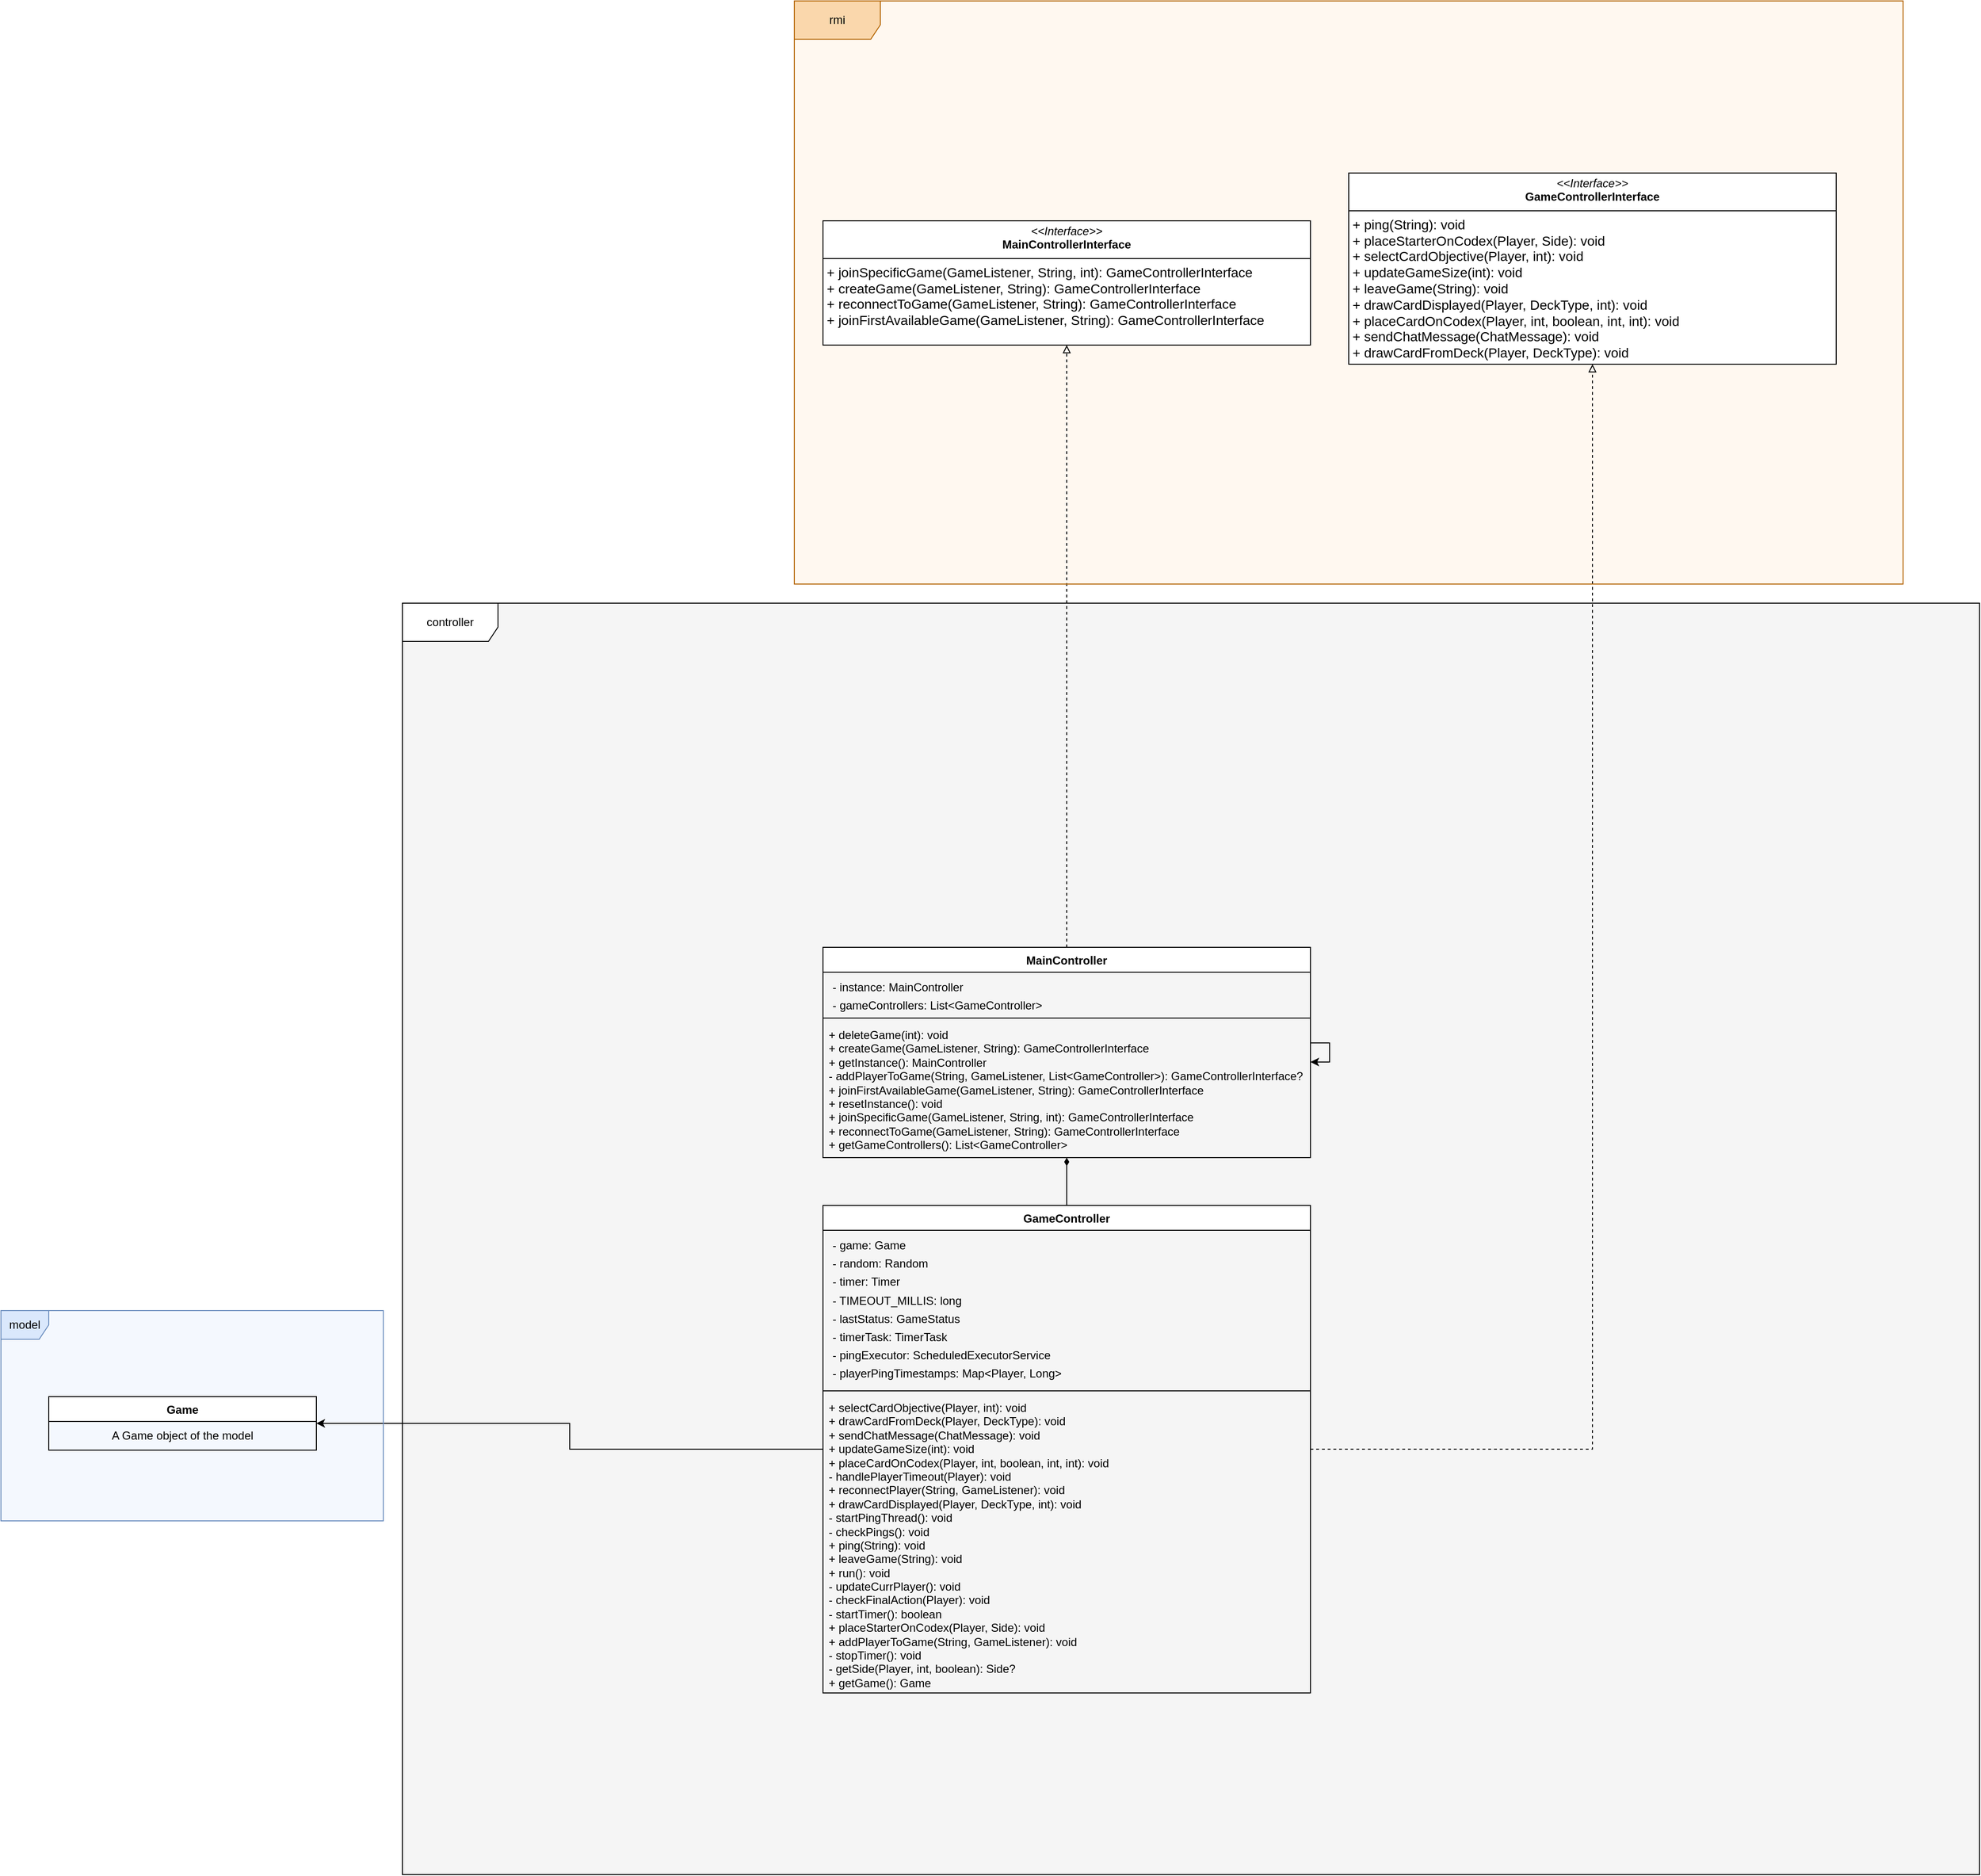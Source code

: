 <mxfile version="24.6.1" type="device">
  <diagram name="Page-1" id="c4acf3e9-155e-7222-9cf6-157b1a14988f">
    <mxGraphModel dx="2474" dy="1196" grid="1" gridSize="10" guides="1" tooltips="1" connect="1" arrows="1" fold="1" page="0" pageScale="1" pageWidth="850" pageHeight="1100" background="none" math="0" shadow="0">
      <root>
        <mxCell id="0" />
        <mxCell id="1" parent="0" />
        <mxCell id="IGM433AOXhhKyrPZlCMT-3" value="" style="rounded=0;whiteSpace=wrap;html=1;opacity=30;fillColor=#dae8fc;strokeColor=#6c8ebf;" parent="1" vertex="1">
          <mxGeometry x="-60" y="1600" width="400" height="220" as="geometry" />
        </mxCell>
        <mxCell id="IGM433AOXhhKyrPZlCMT-1" value="" style="rounded=0;whiteSpace=wrap;html=1;fillColor=#ffe6cc;strokeColor=#d79b00;opacity=30;" parent="1" vertex="1">
          <mxGeometry x="770" y="230" width="1160" height="610" as="geometry" />
        </mxCell>
        <mxCell id="wVd6VwsT4X-iDCgez-aS-33" value="" style="rounded=0;whiteSpace=wrap;html=1;fillColor=#f5f5f5;fontColor=#333333;strokeColor=#666666;" parent="1" vertex="1">
          <mxGeometry x="360" y="860" width="1650" height="1330" as="geometry" />
        </mxCell>
        <mxCell id="wVd6VwsT4X-iDCgez-aS-29" style="edgeStyle=orthogonalEdgeStyle;rounded=0;orthogonalLoop=1;jettySize=auto;html=1;endArrow=block;endFill=0;dashed=1;entryX=0.5;entryY=1;entryDx=0;entryDy=0;" parent="1" source="wVd6VwsT4X-iDCgez-aS-14" target="wVd6VwsT4X-iDCgez-aS-31" edge="1">
          <mxGeometry relative="1" as="geometry">
            <mxPoint x="1055" y="1100" as="targetPoint" />
          </mxGeometry>
        </mxCell>
        <mxCell id="wVd6VwsT4X-iDCgez-aS-14" value="&lt;b&gt;MainController&lt;/b&gt;" style="swimlane;fontStyle=1;align=center;verticalAlign=top;childLayout=stackLayout;horizontal=1;startSize=26;horizontalStack=0;resizeParent=1;resizeParentMax=0;resizeLast=0;collapsible=1;marginBottom=0;whiteSpace=wrap;html=1;" parent="1" vertex="1">
          <mxGeometry x="800" y="1220" width="510" height="220" as="geometry" />
        </mxCell>
        <mxCell id="wVd6VwsT4X-iDCgez-aS-15" value="&lt;p style=&quot;margin:0 0 0 4px;line-height:1.6;&quot;&gt;- instance: MainController&lt;br&gt;- gameControllers: List&amp;lt;GameController&amp;gt;&lt;/p&gt;" style="text;strokeColor=none;fillColor=none;align=left;verticalAlign=top;spacingLeft=4;spacingRight=4;overflow=hidden;rotatable=0;points=[[0,0.5],[1,0.5]];portConstraint=eastwest;whiteSpace=wrap;html=1;" parent="wVd6VwsT4X-iDCgez-aS-14" vertex="1">
          <mxGeometry y="26" width="510" height="44" as="geometry" />
        </mxCell>
        <mxCell id="wVd6VwsT4X-iDCgez-aS-16" value="" style="line;strokeWidth=1;fillColor=none;align=left;verticalAlign=middle;spacingTop=-1;spacingLeft=3;spacingRight=3;rotatable=0;labelPosition=right;points=[];portConstraint=eastwest;strokeColor=inherit;" parent="wVd6VwsT4X-iDCgez-aS-14" vertex="1">
          <mxGeometry y="70" width="510" height="8" as="geometry" />
        </mxCell>
        <mxCell id="wVd6VwsT4X-iDCgez-aS-17" value="+ deleteGame(int): void&lt;br&gt;+ createGame(GameListener, String): GameControllerInterface&lt;br&gt;+ getInstance(): MainController&lt;br&gt;- addPlayerToGame(String, GameListener, List&amp;lt;GameController&amp;gt;): GameControllerInterface?&lt;br&gt;+ joinFirstAvailableGame(GameListener, String): GameControllerInterface&lt;br&gt;+ resetInstance(): void&lt;br&gt;+ joinSpecificGame(GameListener, String, int): GameControllerInterface&lt;br&gt;+ reconnectToGame(GameListener, String): GameControllerInterface&lt;br&gt;+ getGameControllers(): List&amp;lt;GameController&amp;gt;" style="text;strokeColor=none;fillColor=none;align=left;verticalAlign=top;spacingLeft=4;spacingRight=4;overflow=hidden;rotatable=0;points=[[0,0.5],[1,0.5]];portConstraint=eastwest;whiteSpace=wrap;html=1;" parent="wVd6VwsT4X-iDCgez-aS-14" vertex="1">
          <mxGeometry y="78" width="510" height="142" as="geometry" />
        </mxCell>
        <mxCell id="wVd6VwsT4X-iDCgez-aS-22" style="edgeStyle=orthogonalEdgeStyle;rounded=0;orthogonalLoop=1;jettySize=auto;html=1;endArrow=diamondThin;endFill=1;startArrow=none;startFill=0;" parent="1" source="wVd6VwsT4X-iDCgez-aS-18" target="wVd6VwsT4X-iDCgez-aS-14" edge="1">
          <mxGeometry relative="1" as="geometry" />
        </mxCell>
        <mxCell id="wVd6VwsT4X-iDCgez-aS-23" style="edgeStyle=orthogonalEdgeStyle;rounded=0;orthogonalLoop=1;jettySize=auto;html=1;" parent="1" source="wVd6VwsT4X-iDCgez-aS-18" target="wVd6VwsT4X-iDCgez-aS-24" edge="1">
          <mxGeometry relative="1" as="geometry">
            <mxPoint x="660" y="1745" as="targetPoint" />
          </mxGeometry>
        </mxCell>
        <mxCell id="wVd6VwsT4X-iDCgez-aS-32" style="edgeStyle=orthogonalEdgeStyle;rounded=0;orthogonalLoop=1;jettySize=auto;html=1;endArrow=block;endFill=0;dashed=1;" parent="1" source="wVd6VwsT4X-iDCgez-aS-18" target="wVd6VwsT4X-iDCgez-aS-30" edge="1">
          <mxGeometry relative="1" as="geometry" />
        </mxCell>
        <mxCell id="wVd6VwsT4X-iDCgez-aS-18" value="&lt;b&gt;GameController&lt;/b&gt;" style="swimlane;fontStyle=1;align=center;verticalAlign=top;childLayout=stackLayout;horizontal=1;startSize=26;horizontalStack=0;resizeParent=1;resizeParentMax=0;resizeLast=0;collapsible=1;marginBottom=0;whiteSpace=wrap;html=1;" parent="1" vertex="1">
          <mxGeometry x="800" y="1490" width="510" height="510" as="geometry" />
        </mxCell>
        <mxCell id="wVd6VwsT4X-iDCgez-aS-19" value="&lt;p style=&quot;margin:0 0 0 4px;line-height:1.6;&quot;&gt;- game: Game&lt;br&gt;- random: Random&lt;br&gt;- timer: Timer&lt;br&gt;- TIMEOUT_MILLIS: long&lt;br&gt;- lastStatus: GameStatus&lt;br&gt;- timerTask: TimerTask&lt;br&gt;- pingExecutor: ScheduledExecutorService&lt;br&gt;- playerPingTimestamps: Map&amp;lt;Player, Long&amp;gt;&lt;/p&gt;" style="text;strokeColor=none;fillColor=none;align=left;verticalAlign=top;spacingLeft=4;spacingRight=4;overflow=hidden;rotatable=0;points=[[0,0.5],[1,0.5]];portConstraint=eastwest;whiteSpace=wrap;html=1;" parent="wVd6VwsT4X-iDCgez-aS-18" vertex="1">
          <mxGeometry y="26" width="510" height="164" as="geometry" />
        </mxCell>
        <mxCell id="wVd6VwsT4X-iDCgez-aS-20" value="" style="line;strokeWidth=1;fillColor=none;align=left;verticalAlign=middle;spacingTop=-1;spacingLeft=3;spacingRight=3;rotatable=0;labelPosition=right;points=[];portConstraint=eastwest;strokeColor=inherit;" parent="wVd6VwsT4X-iDCgez-aS-18" vertex="1">
          <mxGeometry y="190" width="510" height="8" as="geometry" />
        </mxCell>
        <mxCell id="wVd6VwsT4X-iDCgez-aS-21" value="+ selectCardObjective(Player, int): void&lt;br&gt;+ drawCardFromDeck(Player, DeckType): void&lt;br&gt;+ sendChatMessage(ChatMessage): void&lt;br&gt;+ updateGameSize(int): void&lt;br&gt;+ placeCardOnCodex(Player, int, boolean, int, int): void&lt;br&gt;- handlePlayerTimeout(Player): void&lt;br&gt;+ reconnectPlayer(String, GameListener): void&lt;br&gt;+ drawCardDisplayed(Player, DeckType, int): void&lt;br&gt;- startPingThread(): void&lt;br&gt;- checkPings(): void&lt;br&gt;+ ping(String): void&lt;br&gt;+ leaveGame(String): void&lt;br&gt;+ run(): void&lt;br&gt;- updateCurrPlayer(): void&lt;br&gt;- checkFinalAction(Player): void&lt;br&gt;- startTimer(): boolean&lt;br&gt;+ placeStarterOnCodex(Player, Side): void&lt;br&gt;+ addPlayerToGame(String, GameListener): void&lt;br&gt;- stopTimer(): void&lt;br&gt;- getSide(Player, int, boolean): Side?&lt;br&gt;+ getGame(): Game" style="text;strokeColor=none;fillColor=none;align=left;verticalAlign=top;spacingLeft=4;spacingRight=4;overflow=hidden;rotatable=0;points=[[0,0.5],[1,0.5]];portConstraint=eastwest;whiteSpace=wrap;html=1;" parent="wVd6VwsT4X-iDCgez-aS-18" vertex="1">
          <mxGeometry y="198" width="510" height="312" as="geometry" />
        </mxCell>
        <mxCell id="wVd6VwsT4X-iDCgez-aS-24" value="Game" style="swimlane;fontStyle=1;align=center;verticalAlign=top;childLayout=stackLayout;horizontal=1;startSize=26;horizontalStack=0;resizeParent=1;resizeParentMax=0;resizeLast=0;collapsible=1;marginBottom=0;whiteSpace=wrap;html=1;" parent="1" vertex="1">
          <mxGeometry x="-10" y="1690" width="280" height="56" as="geometry" />
        </mxCell>
        <mxCell id="wVd6VwsT4X-iDCgez-aS-28" value="A Game object of the model" style="text;html=1;align=center;verticalAlign=middle;whiteSpace=wrap;rounded=0;" parent="wVd6VwsT4X-iDCgez-aS-24" vertex="1">
          <mxGeometry y="26" width="280" height="30" as="geometry" />
        </mxCell>
        <mxCell id="wVd6VwsT4X-iDCgez-aS-30" value="&lt;p style=&quot;margin:0px;margin-top:4px;text-align:center;&quot;&gt;&lt;i&gt;&amp;lt;&amp;lt;Interface&amp;gt;&amp;gt;&lt;/i&gt;&lt;br&gt;&lt;b&gt;GameControllerInterface&lt;/b&gt;&lt;/p&gt;&lt;hr size=&quot;1&quot; style=&quot;border-style:solid;&quot;&gt;&lt;p style=&quot;margin:0px;margin-left:4px;&quot;&gt;&lt;span style=&quot;font-size: 14px; text-wrap: nowrap;&quot;&gt;+ ping(String): void&lt;/span&gt;&lt;br style=&quot;font-size: 14px; text-wrap: nowrap;&quot;&gt;&lt;span style=&quot;font-size: 14px; text-wrap: nowrap;&quot;&gt;+ placeStarterOnCodex(Player, Side): void&lt;/span&gt;&lt;br style=&quot;font-size: 14px; text-wrap: nowrap;&quot;&gt;&lt;span style=&quot;font-size: 14px; text-wrap: nowrap;&quot;&gt;+ selectCardObjective(Player, int): void&lt;/span&gt;&lt;br style=&quot;font-size: 14px; text-wrap: nowrap;&quot;&gt;&lt;span style=&quot;font-size: 14px; text-wrap: nowrap;&quot;&gt;+ updateGameSize(int): void&lt;/span&gt;&lt;br style=&quot;font-size: 14px; text-wrap: nowrap;&quot;&gt;&lt;span style=&quot;font-size: 14px; text-wrap: nowrap;&quot;&gt;+ leaveGame(String): void&lt;/span&gt;&lt;br style=&quot;font-size: 14px; text-wrap: nowrap;&quot;&gt;&lt;span style=&quot;font-size: 14px; text-wrap: nowrap;&quot;&gt;+ drawCardDisplayed(Player, DeckType, int): void&lt;/span&gt;&lt;br style=&quot;font-size: 14px; text-wrap: nowrap;&quot;&gt;&lt;span style=&quot;font-size: 14px; text-wrap: nowrap;&quot;&gt;+ placeCardOnCodex(Player, int, boolean, int, int): void&lt;/span&gt;&lt;br style=&quot;font-size: 14px; text-wrap: nowrap;&quot;&gt;&lt;span style=&quot;font-size: 14px; text-wrap: nowrap;&quot;&gt;+ sendChatMessage(ChatMessage): void&lt;/span&gt;&lt;br style=&quot;font-size: 14px; text-wrap: nowrap;&quot;&gt;&lt;span style=&quot;font-size: 14px; text-wrap: nowrap;&quot;&gt;+ drawCardFromDeck(Player, DeckType): void&lt;/span&gt;&lt;br&gt;&lt;/p&gt;" style="verticalAlign=top;align=left;overflow=fill;html=1;whiteSpace=wrap;" parent="1" vertex="1">
          <mxGeometry x="1350" y="410" width="510" height="200" as="geometry" />
        </mxCell>
        <mxCell id="wVd6VwsT4X-iDCgez-aS-31" value="&lt;p style=&quot;margin:0px;margin-top:4px;text-align:center;&quot;&gt;&lt;i&gt;&amp;lt;&amp;lt;Interface&amp;gt;&amp;gt;&lt;/i&gt;&lt;br&gt;&lt;b&gt;MainControllerInterface&lt;/b&gt;&lt;/p&gt;&lt;hr size=&quot;1&quot; style=&quot;border-style:solid;&quot;&gt;&lt;p style=&quot;margin:0px;margin-left:4px;&quot;&gt;&lt;span style=&quot;font-size: 14px; text-wrap: nowrap; background-color: initial;&quot;&gt;+ joinSpecificGame(GameListener, String, int): GameControllerInterface&lt;/span&gt;&lt;br&gt;&lt;/p&gt;&lt;p style=&quot;margin:0px;margin-left:4px;&quot;&gt;&lt;span style=&quot;font-size: 14px; text-wrap: nowrap;&quot;&gt;+ createGame(GameListener, String): GameControllerInterface&lt;/span&gt;&lt;br style=&quot;font-size: 14px; text-wrap: nowrap;&quot;&gt;&lt;span style=&quot;font-size: 14px; text-wrap: nowrap;&quot;&gt;+ reconnectToGame(GameListener, String): GameControllerInterface&lt;/span&gt;&lt;br style=&quot;font-size: 14px; text-wrap: nowrap;&quot;&gt;&lt;span style=&quot;font-size: 14px; text-wrap: nowrap;&quot;&gt;+ joinFirstAvailableGame(GameListener, String): GameControllerInterface&lt;/span&gt;&lt;br&gt;&lt;/p&gt;" style="verticalAlign=top;align=left;overflow=fill;html=1;whiteSpace=wrap;" parent="1" vertex="1">
          <mxGeometry x="800" y="460" width="510" height="130" as="geometry" />
        </mxCell>
        <mxCell id="wVd6VwsT4X-iDCgez-aS-34" value="controller" style="shape=umlFrame;whiteSpace=wrap;html=1;pointerEvents=0;width=100;height=40;" parent="1" vertex="1">
          <mxGeometry x="360" y="860" width="1650" height="1330" as="geometry" />
        </mxCell>
        <mxCell id="wVd6VwsT4X-iDCgez-aS-35" style="edgeStyle=orthogonalEdgeStyle;rounded=0;orthogonalLoop=1;jettySize=auto;html=1;" parent="1" source="wVd6VwsT4X-iDCgez-aS-14" target="wVd6VwsT4X-iDCgez-aS-14" edge="1">
          <mxGeometry relative="1" as="geometry" />
        </mxCell>
        <mxCell id="IGM433AOXhhKyrPZlCMT-2" value="rmi" style="shape=umlFrame;whiteSpace=wrap;html=1;pointerEvents=0;width=90;height=40;fillColor=#fad7ac;strokeColor=#b46504;" parent="1" vertex="1">
          <mxGeometry x="770" y="230" width="1160" height="610" as="geometry" />
        </mxCell>
        <mxCell id="IGM433AOXhhKyrPZlCMT-7" value="model" style="shape=umlFrame;whiteSpace=wrap;html=1;pointerEvents=0;fillColor=#dae8fc;strokeColor=#6c8ebf;width=50;height=30;" parent="1" vertex="1">
          <mxGeometry x="-60" y="1600" width="400" height="220" as="geometry" />
        </mxCell>
      </root>
    </mxGraphModel>
  </diagram>
</mxfile>
